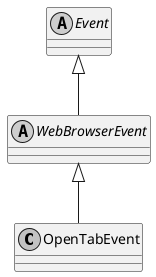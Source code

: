 @startuml
skinparam monochrome true
skinparam classAttributeIconSize 0

class OpenTabEvent {
}
abstract class WebBrowserEvent {
    
}
abstract class Event
WebBrowserEvent <|-- OpenTabEvent
Event <|-- WebBrowserEvent
@enduml

